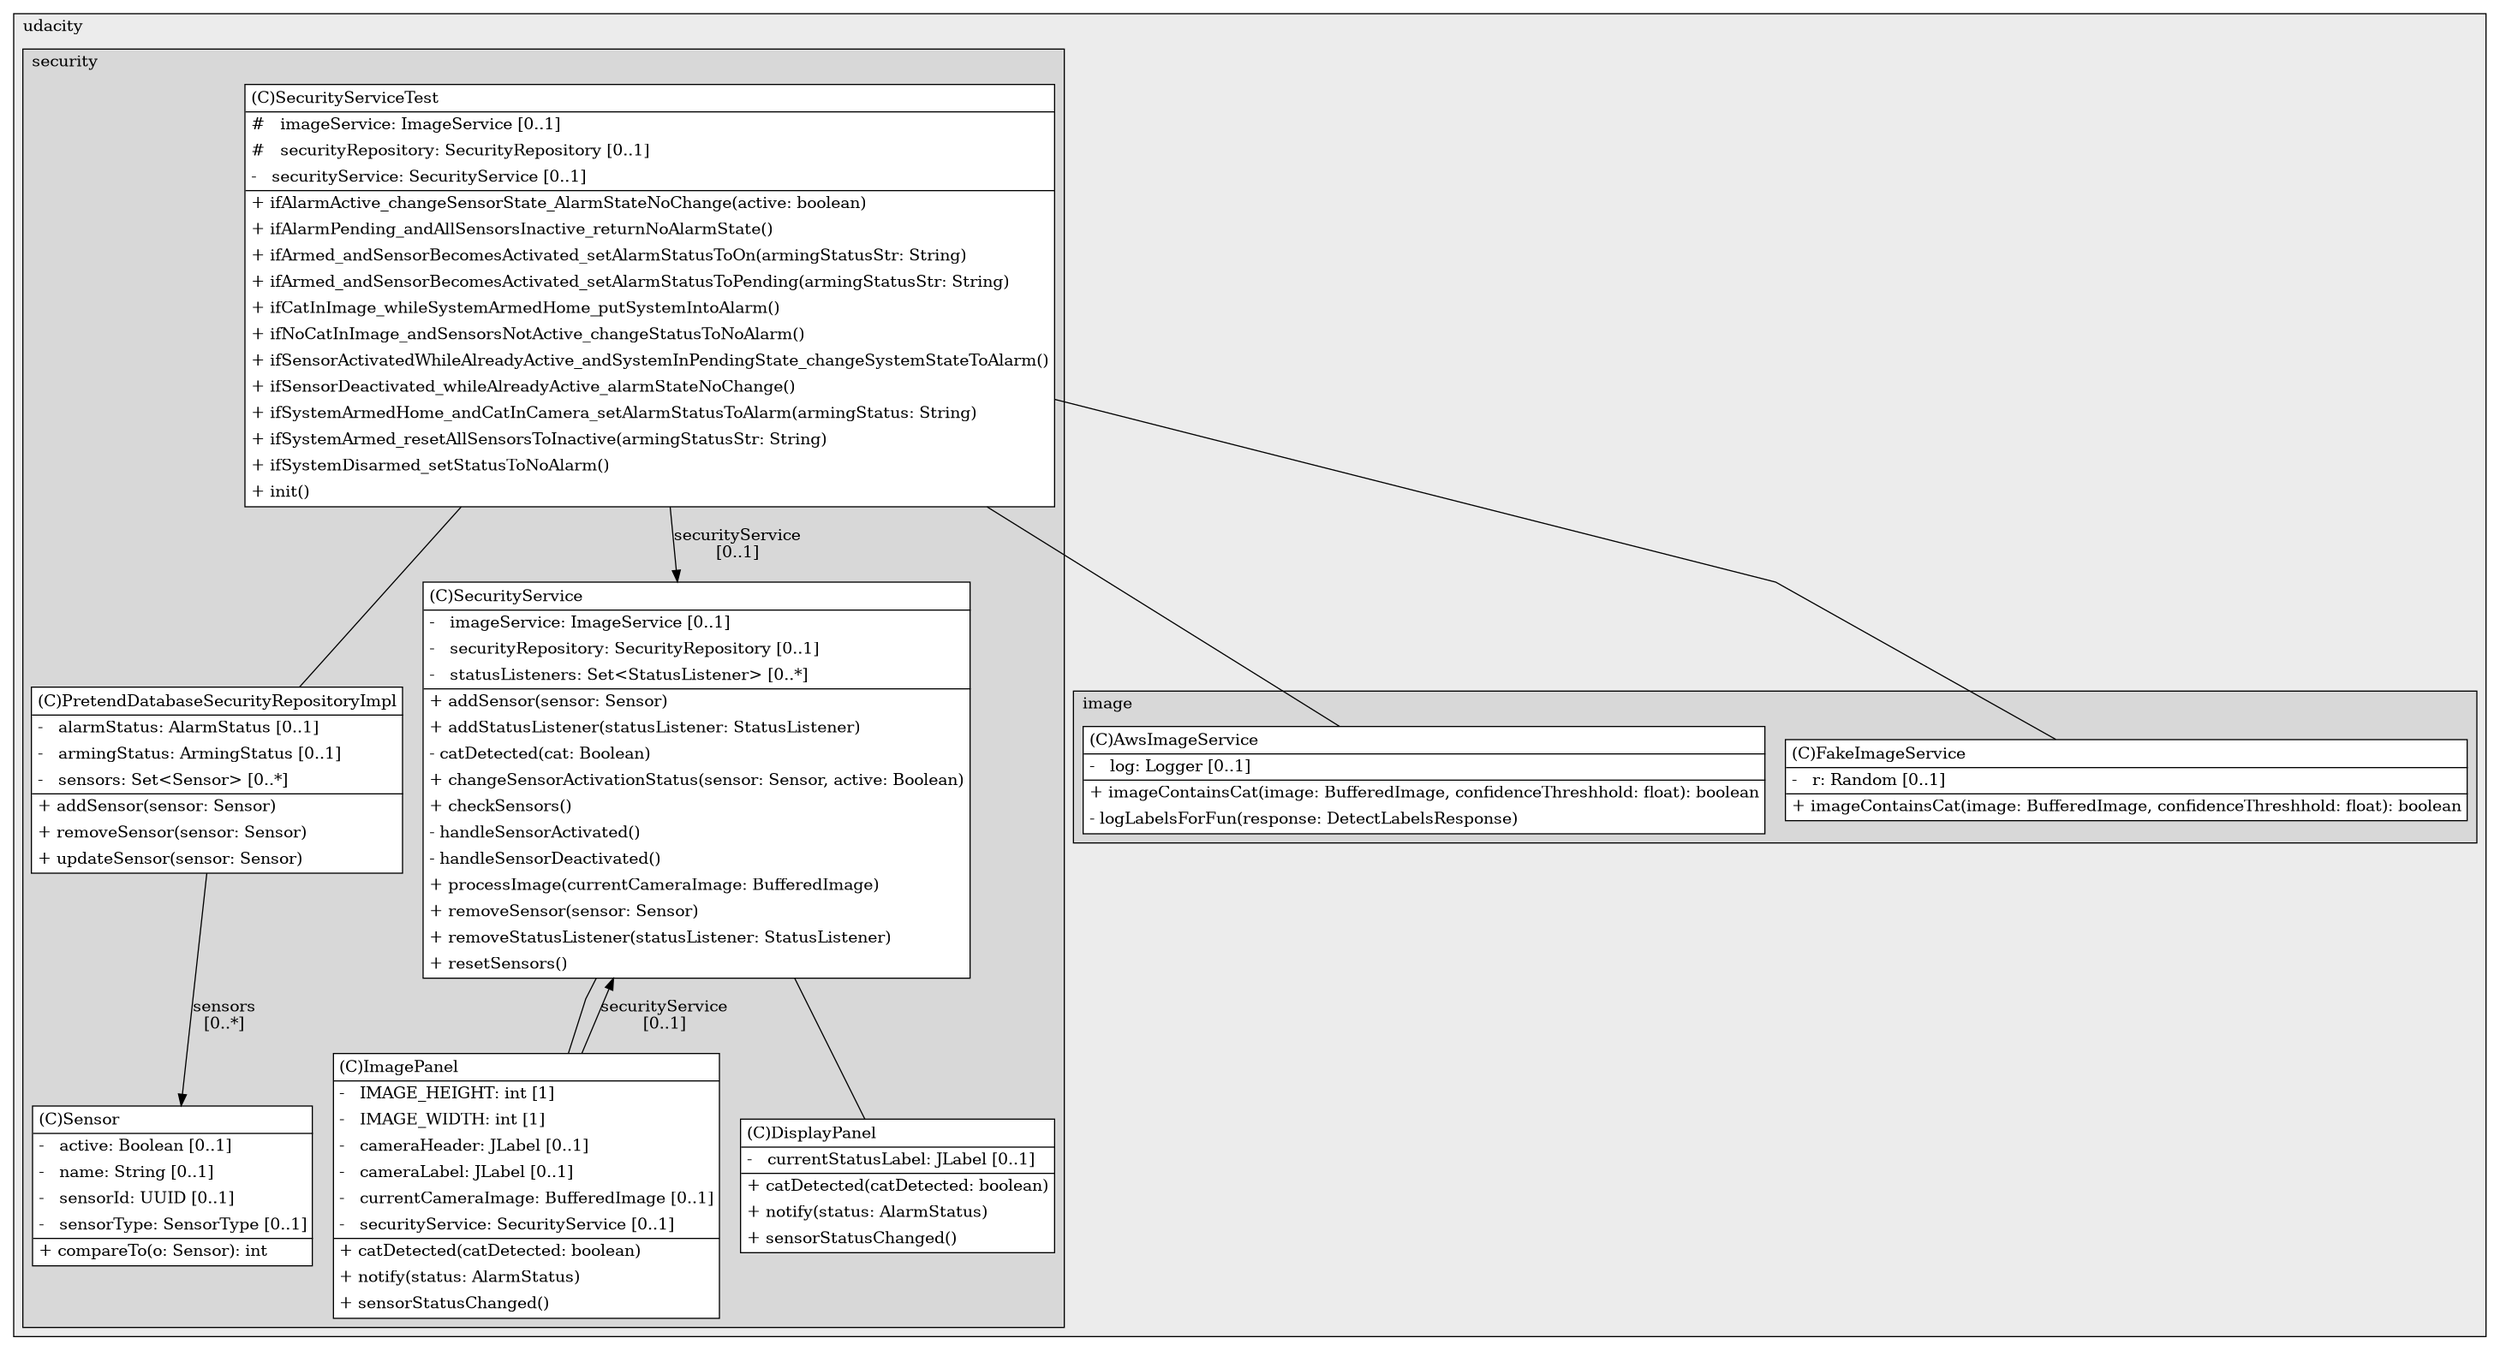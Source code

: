 @startuml

/' diagram meta data start
config=StructureConfiguration;
{
  "projectClassification": {
    "searchMode": "OpenProject", // OpenProject, AllProjects
    "includedProjects": "",
    "pathEndKeywords": "*.impl",
    "isClientPath": "",
    "isClientName": "",
    "isTestPath": "",
    "isTestName": "",
    "isMappingPath": "",
    "isMappingName": "",
    "isDataAccessPath": "",
    "isDataAccessName": "",
    "isDataStructurePath": "",
    "isDataStructureName": "",
    "isInterfaceStructuresPath": "",
    "isInterfaceStructuresName": "",
    "isEntryPointPath": "",
    "isEntryPointName": "",
    "treatFinalFieldsAsMandatory": false
  },
  "graphRestriction": {
    "classPackageExcludeFilter": "",
    "classPackageIncludeFilter": "",
    "classNameExcludeFilter": "",
    "classNameIncludeFilter": "",
    "methodNameExcludeFilter": "",
    "methodNameIncludeFilter": "",
    "removeByInheritance": "", // inheritance/annotation based filtering is done in a second step
    "removeByAnnotation": "",
    "removeByClassPackage": "", // cleanup the graph after inheritance/annotation based filtering is done
    "removeByClassName": "",
    "cutMappings": false,
    "cutEnum": true,
    "cutTests": true,
    "cutClient": true,
    "cutDataAccess": false,
    "cutInterfaceStructures": false,
    "cutDataStructures": false,
    "cutGetterAndSetter": true,
    "cutConstructors": true
  },
  "graphTraversal": {
    "forwardDepth": 6,
    "backwardDepth": 6,
    "classPackageExcludeFilter": "",
    "classPackageIncludeFilter": "",
    "classNameExcludeFilter": "",
    "classNameIncludeFilter": "",
    "methodNameExcludeFilter": "",
    "methodNameIncludeFilter": "",
    "hideMappings": false,
    "hideDataStructures": false,
    "hidePrivateMethods": true,
    "hideInterfaceCalls": true, // indirection: implementation -> interface (is hidden) -> implementation
    "onlyShowApplicationEntryPoints": false, // root node is included
    "useMethodCallsForStructureDiagram": "ForwardOnly" // ForwardOnly, BothDirections, No
  },
  "details": {
    "aggregation": "GroupByClass", // ByClass, GroupByClass, None
    "showClassGenericTypes": true,
    "showMethods": true,
    "showMethodParameterNames": true,
    "showMethodParameterTypes": true,
    "showMethodReturnType": true,
    "showPackageLevels": 2,
    "showDetailedClassStructure": true
  },
  "rootClass": "com.udacity.security.service.SecurityServiceTest",
  "extensionCallbackMethod": "" // qualified.class.name#methodName - signature: public static String method(String)
}
diagram meta data end '/



digraph g {
    rankdir="TB"
    splines=polyline
    

'nodes 
subgraph cluster_580701155 { 
   	label=udacity
	labeljust=l
	fillcolor="#ececec"
	style=filled
   
   subgraph cluster_165181967 { 
   	label=security
	labeljust=l
	fillcolor="#d8d8d8"
	style=filled
   
   DisplayPanel1083667936[
	label=<<TABLE BORDER="1" CELLBORDER="0" CELLPADDING="4" CELLSPACING="0">
<TR><TD ALIGN="LEFT" >(C)DisplayPanel</TD></TR>
<HR/>
<TR><TD ALIGN="LEFT" >-   currentStatusLabel: JLabel [0..1]</TD></TR>
<HR/>
<TR><TD ALIGN="LEFT" >+ catDetected(catDetected: boolean)</TD></TR>
<TR><TD ALIGN="LEFT" >+ notify(status: AlarmStatus)</TD></TR>
<TR><TD ALIGN="LEFT" >+ sensorStatusChanged()</TD></TR>
</TABLE>>
	style=filled
	margin=0
	shape=plaintext
	fillcolor="#FFFFFF"
];

ImagePanel1083667936[
	label=<<TABLE BORDER="1" CELLBORDER="0" CELLPADDING="4" CELLSPACING="0">
<TR><TD ALIGN="LEFT" >(C)ImagePanel</TD></TR>
<HR/>
<TR><TD ALIGN="LEFT" >-   IMAGE_HEIGHT: int [1]</TD></TR>
<TR><TD ALIGN="LEFT" >-   IMAGE_WIDTH: int [1]</TD></TR>
<TR><TD ALIGN="LEFT" >-   cameraHeader: JLabel [0..1]</TD></TR>
<TR><TD ALIGN="LEFT" >-   cameraLabel: JLabel [0..1]</TD></TR>
<TR><TD ALIGN="LEFT" >-   currentCameraImage: BufferedImage [0..1]</TD></TR>
<TR><TD ALIGN="LEFT" >-   securityService: SecurityService [0..1]</TD></TR>
<HR/>
<TR><TD ALIGN="LEFT" >+ catDetected(catDetected: boolean)</TD></TR>
<TR><TD ALIGN="LEFT" >+ notify(status: AlarmStatus)</TD></TR>
<TR><TD ALIGN="LEFT" >+ sensorStatusChanged()</TD></TR>
</TABLE>>
	style=filled
	margin=0
	shape=plaintext
	fillcolor="#FFFFFF"
];

PretendDatabaseSecurityRepositoryImpl2093271846[
	label=<<TABLE BORDER="1" CELLBORDER="0" CELLPADDING="4" CELLSPACING="0">
<TR><TD ALIGN="LEFT" >(C)PretendDatabaseSecurityRepositoryImpl</TD></TR>
<HR/>
<TR><TD ALIGN="LEFT" >-   alarmStatus: AlarmStatus [0..1]</TD></TR>
<TR><TD ALIGN="LEFT" >-   armingStatus: ArmingStatus [0..1]</TD></TR>
<TR><TD ALIGN="LEFT" >-   sensors: Set&lt;Sensor&gt; [0..*]</TD></TR>
<HR/>
<TR><TD ALIGN="LEFT" >+ addSensor(sensor: Sensor)</TD></TR>
<TR><TD ALIGN="LEFT" >+ removeSensor(sensor: Sensor)</TD></TR>
<TR><TD ALIGN="LEFT" >+ updateSensor(sensor: Sensor)</TD></TR>
</TABLE>>
	style=filled
	margin=0
	shape=plaintext
	fillcolor="#FFFFFF"
];

SecurityService1490340987[
	label=<<TABLE BORDER="1" CELLBORDER="0" CELLPADDING="4" CELLSPACING="0">
<TR><TD ALIGN="LEFT" >(C)SecurityService</TD></TR>
<HR/>
<TR><TD ALIGN="LEFT" >-   imageService: ImageService [0..1]</TD></TR>
<TR><TD ALIGN="LEFT" >-   securityRepository: SecurityRepository [0..1]</TD></TR>
<TR><TD ALIGN="LEFT" >-   statusListeners: Set&lt;StatusListener&gt; [0..*]</TD></TR>
<HR/>
<TR><TD ALIGN="LEFT" >+ addSensor(sensor: Sensor)</TD></TR>
<TR><TD ALIGN="LEFT" >+ addStatusListener(statusListener: StatusListener)</TD></TR>
<TR><TD ALIGN="LEFT" >- catDetected(cat: Boolean)</TD></TR>
<TR><TD ALIGN="LEFT" >+ changeSensorActivationStatus(sensor: Sensor, active: Boolean)</TD></TR>
<TR><TD ALIGN="LEFT" >+ checkSensors()</TD></TR>
<TR><TD ALIGN="LEFT" >- handleSensorActivated()</TD></TR>
<TR><TD ALIGN="LEFT" >- handleSensorDeactivated()</TD></TR>
<TR><TD ALIGN="LEFT" >+ processImage(currentCameraImage: BufferedImage)</TD></TR>
<TR><TD ALIGN="LEFT" >+ removeSensor(sensor: Sensor)</TD></TR>
<TR><TD ALIGN="LEFT" >+ removeStatusListener(statusListener: StatusListener)</TD></TR>
<TR><TD ALIGN="LEFT" >+ resetSensors()</TD></TR>
</TABLE>>
	style=filled
	margin=0
	shape=plaintext
	fillcolor="#FFFFFF"
];

SecurityServiceTest1490340987[
	label=<<TABLE BORDER="1" CELLBORDER="0" CELLPADDING="4" CELLSPACING="0">
<TR><TD ALIGN="LEFT" >(C)SecurityServiceTest</TD></TR>
<HR/>
<TR><TD ALIGN="LEFT" >#   imageService: ImageService [0..1]</TD></TR>
<TR><TD ALIGN="LEFT" >#   securityRepository: SecurityRepository [0..1]</TD></TR>
<TR><TD ALIGN="LEFT" >-   securityService: SecurityService [0..1]</TD></TR>
<HR/>
<TR><TD ALIGN="LEFT" >+ ifAlarmActive_changeSensorState_AlarmStateNoChange(active: boolean)</TD></TR>
<TR><TD ALIGN="LEFT" >+ ifAlarmPending_andAllSensorsInactive_returnNoAlarmState()</TD></TR>
<TR><TD ALIGN="LEFT" >+ ifArmed_andSensorBecomesActivated_setAlarmStatusToOn(armingStatusStr: String)</TD></TR>
<TR><TD ALIGN="LEFT" >+ ifArmed_andSensorBecomesActivated_setAlarmStatusToPending(armingStatusStr: String)</TD></TR>
<TR><TD ALIGN="LEFT" >+ ifCatInImage_whileSystemArmedHome_putSystemIntoAlarm()</TD></TR>
<TR><TD ALIGN="LEFT" >+ ifNoCatInImage_andSensorsNotActive_changeStatusToNoAlarm()</TD></TR>
<TR><TD ALIGN="LEFT" >+ ifSensorActivatedWhileAlreadyActive_andSystemInPendingState_changeSystemStateToAlarm()</TD></TR>
<TR><TD ALIGN="LEFT" >+ ifSensorDeactivated_whileAlreadyActive_alarmStateNoChange()</TD></TR>
<TR><TD ALIGN="LEFT" >+ ifSystemArmedHome_andCatInCamera_setAlarmStatusToAlarm(armingStatus: String)</TD></TR>
<TR><TD ALIGN="LEFT" >+ ifSystemArmed_resetAllSensorsToInactive(armingStatusStr: String)</TD></TR>
<TR><TD ALIGN="LEFT" >+ ifSystemDisarmed_setStatusToNoAlarm()</TD></TR>
<TR><TD ALIGN="LEFT" >+ init()</TD></TR>
</TABLE>>
	style=filled
	margin=0
	shape=plaintext
	fillcolor="#FFFFFF"
];

Sensor2093271846[
	label=<<TABLE BORDER="1" CELLBORDER="0" CELLPADDING="4" CELLSPACING="0">
<TR><TD ALIGN="LEFT" >(C)Sensor</TD></TR>
<HR/>
<TR><TD ALIGN="LEFT" >-   active: Boolean [0..1]</TD></TR>
<TR><TD ALIGN="LEFT" >-   name: String [0..1]</TD></TR>
<TR><TD ALIGN="LEFT" >-   sensorId: UUID [0..1]</TD></TR>
<TR><TD ALIGN="LEFT" >-   sensorType: SensorType [0..1]</TD></TR>
<HR/>
<TR><TD ALIGN="LEFT" >+ compareTo(o: Sensor): int</TD></TR>
</TABLE>>
	style=filled
	margin=0
	shape=plaintext
	fillcolor="#FFFFFF"
];
} 

subgraph cluster_498761802 { 
   	label=image
	labeljust=l
	fillcolor="#d8d8d8"
	style=filled
   
   AwsImageService507310180[
	label=<<TABLE BORDER="1" CELLBORDER="0" CELLPADDING="4" CELLSPACING="0">
<TR><TD ALIGN="LEFT" >(C)AwsImageService</TD></TR>
<HR/>
<TR><TD ALIGN="LEFT" >-   log: Logger [0..1]</TD></TR>
<HR/>
<TR><TD ALIGN="LEFT" >+ imageContainsCat(image: BufferedImage, confidenceThreshhold: float): boolean</TD></TR>
<TR><TD ALIGN="LEFT" >- logLabelsForFun(response: DetectLabelsResponse)</TD></TR>
</TABLE>>
	style=filled
	margin=0
	shape=plaintext
	fillcolor="#FFFFFF"
];

FakeImageService507310180[
	label=<<TABLE BORDER="1" CELLBORDER="0" CELLPADDING="4" CELLSPACING="0">
<TR><TD ALIGN="LEFT" >(C)FakeImageService</TD></TR>
<HR/>
<TR><TD ALIGN="LEFT" >-   r: Random [0..1]</TD></TR>
<HR/>
<TR><TD ALIGN="LEFT" >+ imageContainsCat(image: BufferedImage, confidenceThreshhold: float): boolean</TD></TR>
</TABLE>>
	style=filled
	margin=0
	shape=plaintext
	fillcolor="#FFFFFF"
];
} 
} 

'edges    
ImagePanel1083667936 -> SecurityService1490340987[label="securityService
[0..1]"];
PretendDatabaseSecurityRepositoryImpl2093271846 -> Sensor2093271846[label="sensors
[0..*]"];
SecurityService1490340987 -> DisplayPanel1083667936[arrowhead=none];
SecurityService1490340987 -> ImagePanel1083667936[arrowhead=none];
SecurityServiceTest1490340987 -> AwsImageService507310180[arrowhead=none];
SecurityServiceTest1490340987 -> FakeImageService507310180[arrowhead=none];
SecurityServiceTest1490340987 -> PretendDatabaseSecurityRepositoryImpl2093271846[arrowhead=none];
SecurityServiceTest1490340987 -> SecurityService1490340987[label="securityService
[0..1]"];
    
}
@enduml
